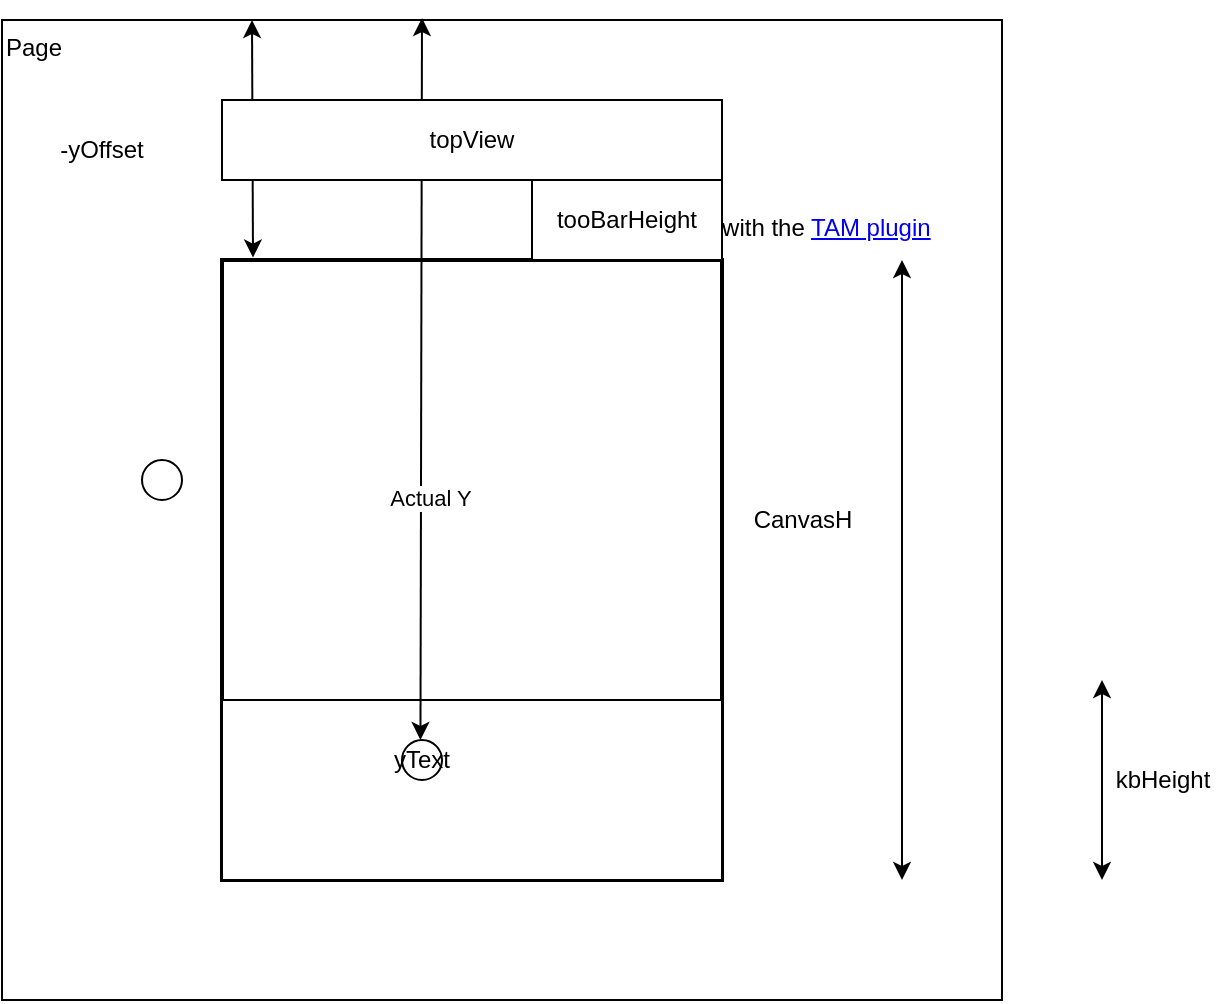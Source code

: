 <mxfile>
    <diagram id="q_sU36RTnMXvuT2q-Ath" name="Page-1">
        <mxGraphModel dx="949" dy="1665" grid="1" gridSize="10" guides="1" tooltips="1" connect="1" arrows="1" fold="1" page="1" pageScale="1" pageWidth="850" pageHeight="1100" math="0" shadow="0">
            <root>
                <mxCell id="0"/>
                <mxCell id="1" parent="0"/>
                <mxCell id="6" value="Page" style="rounded=0;whiteSpace=wrap;html=1;verticalAlign=top;align=left;" vertex="1" parent="1">
                    <mxGeometry x="10" y="-90" width="500" height="490" as="geometry"/>
                </mxCell>
                <mxCell id="2" value="" style="shape=agent;offsetSize=8;strokeWidth=2;" vertex="1" parent="1">
                    <mxGeometry x="120" y="30" width="250" height="310" as="geometry"/>
                </mxCell>
                <mxCell id="0.2" value="Best viewed with the &lt;a href=&quot;https://github.com/ariel-bentu/tam-drawio&quot;&gt;TAM plugin&lt;/a&gt;" style="text;html=1;shape=tamPluginMissing;" vertex="1" connectable="0" parent="1">
                    <mxGeometry x="300" y="NaN" width="200" height="25" as="geometry"/>
                </mxCell>
                <mxCell id="3" value="CanvasH" style="text;html=1;align=center;verticalAlign=middle;resizable=0;points=[];autosize=1;strokeColor=none;fillColor=none;" vertex="1" parent="1">
                    <mxGeometry x="380" y="150" width="60" height="20" as="geometry"/>
                </mxCell>
                <mxCell id="7" value="" style="endArrow=classic;startArrow=classic;html=1;entryX=0.25;entryY=0;entryDx=0;entryDy=0;exitX=0.062;exitY=-0.004;exitDx=0;exitDy=0;exitPerimeter=0;" edge="1" parent="1" source="2" target="6">
                    <mxGeometry width="50" height="50" relative="1" as="geometry">
                        <mxPoint x="230" y="150" as="sourcePoint"/>
                        <mxPoint x="280" y="100" as="targetPoint"/>
                    </mxGeometry>
                </mxCell>
                <mxCell id="8" value="-yOffset" style="text;html=1;strokeColor=none;fillColor=none;align=center;verticalAlign=middle;whiteSpace=wrap;rounded=0;" vertex="1" parent="1">
                    <mxGeometry x="30" y="-40" width="60" height="30" as="geometry"/>
                </mxCell>
                <mxCell id="10" value="" style="rounded=0;whiteSpace=wrap;html=1;" vertex="1" parent="1">
                    <mxGeometry x="120" y="250" width="250" height="90" as="geometry"/>
                </mxCell>
                <mxCell id="11" value="" style="endArrow=classic;startArrow=classic;html=1;" edge="1" parent="1">
                    <mxGeometry width="50" height="50" relative="1" as="geometry">
                        <mxPoint x="560" y="340" as="sourcePoint"/>
                        <mxPoint x="560" y="240" as="targetPoint"/>
                    </mxGeometry>
                </mxCell>
                <mxCell id="13" value="kbHeight" style="text;html=1;align=center;verticalAlign=middle;resizable=0;points=[];autosize=1;strokeColor=none;fillColor=none;" vertex="1" parent="1">
                    <mxGeometry x="560" y="280" width="60" height="20" as="geometry"/>
                </mxCell>
                <mxCell id="14" value="yText" style="ellipse;whiteSpace=wrap;html=1;aspect=fixed;" vertex="1" parent="1">
                    <mxGeometry x="210" y="270" width="20" height="20" as="geometry"/>
                </mxCell>
                <mxCell id="17" value="" style="endArrow=classic;startArrow=classic;html=1;entryX=0.42;entryY=-0.002;entryDx=0;entryDy=0;entryPerimeter=0;" edge="1" parent="1" target="6">
                    <mxGeometry width="50" height="50" relative="1" as="geometry">
                        <mxPoint x="219.23" y="270" as="sourcePoint"/>
                        <mxPoint x="219.23" y="170" as="targetPoint"/>
                    </mxGeometry>
                </mxCell>
                <mxCell id="18" value="Actual Y" style="edgeLabel;html=1;align=center;verticalAlign=middle;resizable=0;points=[];" vertex="1" connectable="0" parent="17">
                    <mxGeometry x="-0.329" y="-4" relative="1" as="geometry">
                        <mxPoint as="offset"/>
                    </mxGeometry>
                </mxCell>
                <mxCell id="19" value="" style="endArrow=classic;startArrow=classic;html=1;" edge="1" parent="1">
                    <mxGeometry width="50" height="50" relative="1" as="geometry">
                        <mxPoint x="460" y="340" as="sourcePoint"/>
                        <mxPoint x="460" y="30" as="targetPoint"/>
                    </mxGeometry>
                </mxCell>
                <mxCell id="20" value="topView" style="rounded=0;whiteSpace=wrap;html=1;" vertex="1" parent="1">
                    <mxGeometry x="120" y="-50" width="250" height="40" as="geometry"/>
                </mxCell>
                <mxCell id="21" value="tooBarHeight" style="rounded=0;whiteSpace=wrap;html=1;" vertex="1" parent="1">
                    <mxGeometry x="275" y="-10" width="95" height="40" as="geometry"/>
                </mxCell>
                <mxCell id="22" value="" style="ellipse;whiteSpace=wrap;html=1;aspect=fixed;" vertex="1" parent="1">
                    <mxGeometry x="80" y="130" width="20" height="20" as="geometry"/>
                </mxCell>
            </root>
        </mxGraphModel>
    </diagram>
</mxfile>